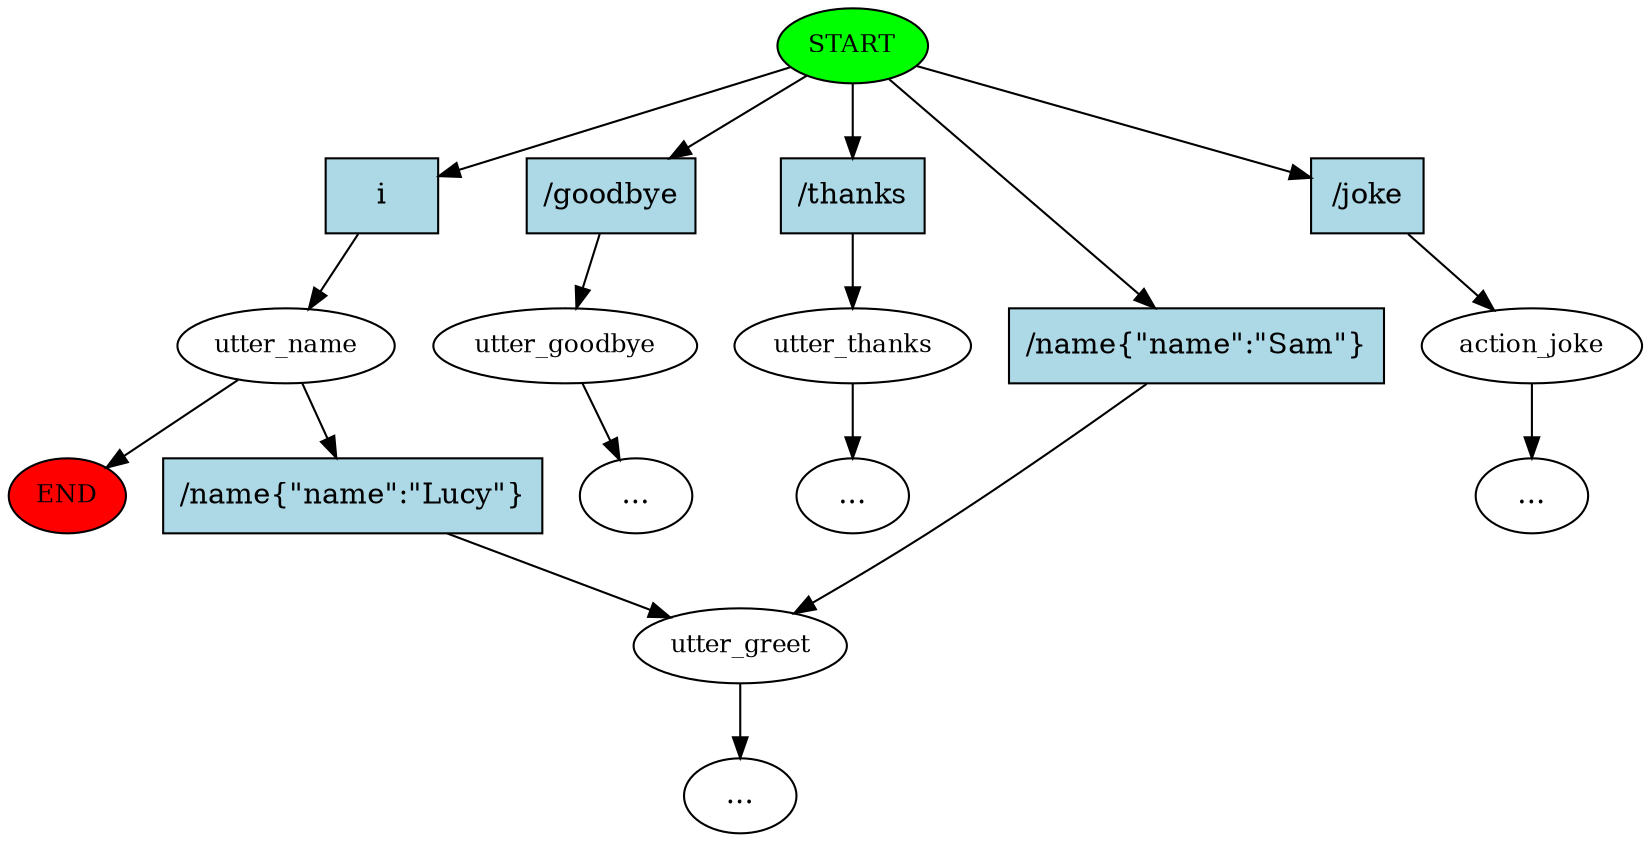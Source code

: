 digraph  {
0 [class="start active", fillcolor=green, fontsize=12, label=START, style=filled];
"-1" [class=end, fillcolor=red, fontsize=12, label=END, style=filled];
1 [class="dashed active", fontsize=12, label=utter_name];
2 [class="", fontsize=12, label=utter_goodbye];
"-3" [class=ellipsis, label="..."];
3 [class="", fontsize=12, label=utter_thanks];
"-4" [class=ellipsis, label="..."];
4 [class="", fontsize=12, label=utter_greet];
5 [class="", fontsize=12, label=action_joke];
"-6" [class=ellipsis, label="..."];
"-7" [class=ellipsis, label="..."];
9 [class="intent active", fillcolor=lightblue, label=i, shape=rect, style=filled];
10 [class=intent, fillcolor=lightblue, label="/goodbye", shape=rect, style=filled];
11 [class=intent, fillcolor=lightblue, label="/thanks", shape=rect, style=filled];
12 [class=intent, fillcolor=lightblue, label="/name{\"name\":\"Sam\"}", shape=rect, style=filled];
13 [class=intent, fillcolor=lightblue, label="/joke", shape=rect, style=filled];
14 [class=intent, fillcolor=lightblue, label="/name{\"name\":\"Lucy\"}", shape=rect, style=filled];
0 -> 9  [class=active, key=0];
0 -> 10  [class="", key=0];
0 -> 11  [class="", key=0];
0 -> 12  [class="", key=0];
0 -> 13  [class="", key=0];
1 -> "-1"  [class="", key=NONE, label=""];
1 -> 14  [class="", key=0];
2 -> "-3"  [class="", key=NONE, label=""];
3 -> "-4"  [class="", key=NONE, label=""];
4 -> "-7"  [class="", key=NONE, label=""];
5 -> "-6"  [class="", key=NONE, label=""];
9 -> 1  [class=active, key=0];
10 -> 2  [class="", key=0];
11 -> 3  [class="", key=0];
12 -> 4  [class="", key=0];
13 -> 5  [class="", key=0];
14 -> 4  [class="", key=0];
}

